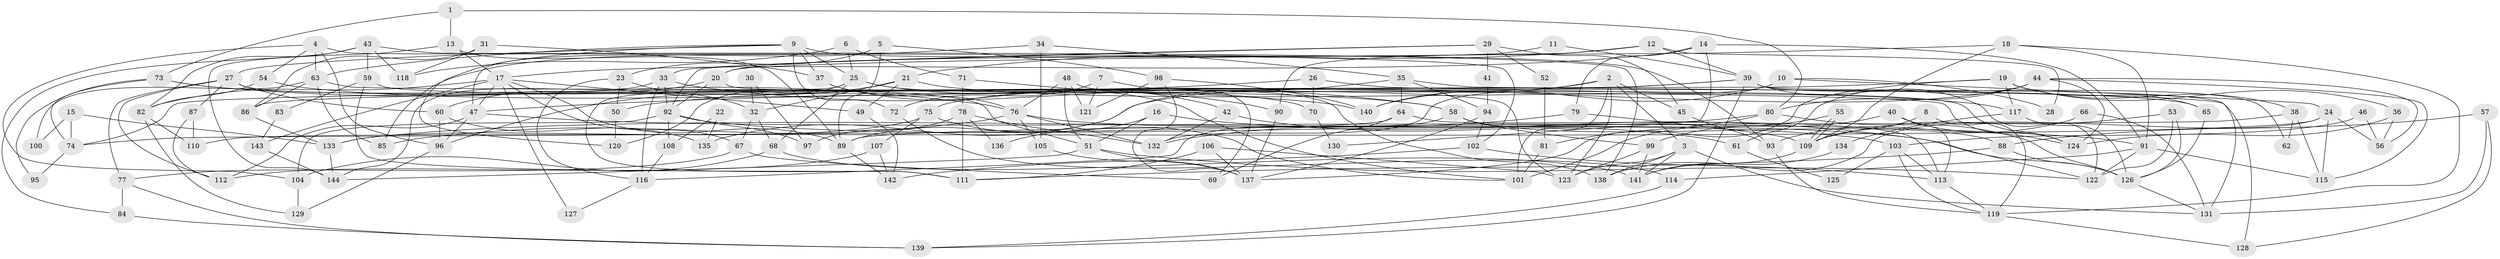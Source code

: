 // Generated by graph-tools (version 1.1) at 2025/36/03/09/25 02:36:08]
// undirected, 144 vertices, 288 edges
graph export_dot {
graph [start="1"]
  node [color=gray90,style=filled];
  1;
  2;
  3;
  4;
  5;
  6;
  7;
  8;
  9;
  10;
  11;
  12;
  13;
  14;
  15;
  16;
  17;
  18;
  19;
  20;
  21;
  22;
  23;
  24;
  25;
  26;
  27;
  28;
  29;
  30;
  31;
  32;
  33;
  34;
  35;
  36;
  37;
  38;
  39;
  40;
  41;
  42;
  43;
  44;
  45;
  46;
  47;
  48;
  49;
  50;
  51;
  52;
  53;
  54;
  55;
  56;
  57;
  58;
  59;
  60;
  61;
  62;
  63;
  64;
  65;
  66;
  67;
  68;
  69;
  70;
  71;
  72;
  73;
  74;
  75;
  76;
  77;
  78;
  79;
  80;
  81;
  82;
  83;
  84;
  85;
  86;
  87;
  88;
  89;
  90;
  91;
  92;
  93;
  94;
  95;
  96;
  97;
  98;
  99;
  100;
  101;
  102;
  103;
  104;
  105;
  106;
  107;
  108;
  109;
  110;
  111;
  112;
  113;
  114;
  115;
  116;
  117;
  118;
  119;
  120;
  121;
  122;
  123;
  124;
  125;
  126;
  127;
  128;
  129;
  130;
  131;
  132;
  133;
  134;
  135;
  136;
  137;
  138;
  139;
  140;
  141;
  142;
  143;
  144;
  1 -- 73;
  1 -- 80;
  1 -- 13;
  2 -- 3;
  2 -- 101;
  2 -- 45;
  2 -- 75;
  2 -- 123;
  2 -- 140;
  3 -- 123;
  3 -- 138;
  3 -- 131;
  3 -- 141;
  4 -- 63;
  4 -- 102;
  4 -- 54;
  4 -- 96;
  4 -- 104;
  5 -- 89;
  5 -- 98;
  5 -- 23;
  5 -- 47;
  6 -- 25;
  6 -- 71;
  6 -- 118;
  7 -- 72;
  7 -- 121;
  7 -- 138;
  8 -- 119;
  8 -- 109;
  9 -- 27;
  9 -- 63;
  9 -- 25;
  9 -- 37;
  9 -- 72;
  9 -- 93;
  9 -- 120;
  10 -- 132;
  10 -- 140;
  10 -- 24;
  10 -- 28;
  11 -- 20;
  11 -- 39;
  12 -- 21;
  12 -- 39;
  12 -- 28;
  12 -- 90;
  13 -- 17;
  13 -- 89;
  13 -- 144;
  14 -- 91;
  14 -- 17;
  14 -- 79;
  14 -- 130;
  15 -- 74;
  15 -- 133;
  15 -- 100;
  16 -- 51;
  16 -- 122;
  16 -- 136;
  17 -- 47;
  17 -- 67;
  17 -- 49;
  17 -- 82;
  17 -- 89;
  17 -- 127;
  17 -- 143;
  18 -- 119;
  18 -- 109;
  18 -- 20;
  18 -- 91;
  19 -- 36;
  19 -- 137;
  19 -- 38;
  19 -- 65;
  19 -- 74;
  19 -- 117;
  20 -- 92;
  20 -- 60;
  20 -- 123;
  21 -- 117;
  21 -- 96;
  21 -- 32;
  21 -- 49;
  22 -- 108;
  22 -- 135;
  23 -- 32;
  23 -- 50;
  23 -- 116;
  24 -- 115;
  24 -- 56;
  24 -- 110;
  24 -- 141;
  25 -- 111;
  25 -- 42;
  25 -- 68;
  25 -- 70;
  25 -- 120;
  26 -- 65;
  26 -- 47;
  26 -- 70;
  27 -- 87;
  27 -- 60;
  27 -- 51;
  27 -- 77;
  27 -- 112;
  29 -- 92;
  29 -- 33;
  29 -- 41;
  29 -- 45;
  29 -- 52;
  30 -- 97;
  30 -- 32;
  31 -- 37;
  31 -- 86;
  31 -- 118;
  32 -- 68;
  32 -- 67;
  33 -- 58;
  33 -- 144;
  33 -- 92;
  33 -- 116;
  34 -- 35;
  34 -- 85;
  34 -- 105;
  35 -- 128;
  35 -- 89;
  35 -- 64;
  35 -- 94;
  36 -- 124;
  36 -- 56;
  37 -- 76;
  37 -- 101;
  38 -- 89;
  38 -- 62;
  38 -- 115;
  39 -- 122;
  39 -- 50;
  39 -- 62;
  39 -- 86;
  39 -- 131;
  39 -- 139;
  40 -- 124;
  40 -- 99;
  40 -- 113;
  41 -- 94;
  42 -- 132;
  42 -- 61;
  43 -- 82;
  43 -- 118;
  43 -- 59;
  43 -- 84;
  43 -- 138;
  44 -- 80;
  44 -- 115;
  44 -- 56;
  44 -- 61;
  44 -- 124;
  44 -- 135;
  45 -- 93;
  46 -- 56;
  46 -- 103;
  47 -- 96;
  47 -- 91;
  47 -- 112;
  48 -- 51;
  48 -- 69;
  48 -- 76;
  48 -- 121;
  49 -- 142;
  50 -- 120;
  51 -- 122;
  51 -- 137;
  51 -- 144;
  52 -- 81;
  53 -- 109;
  53 -- 126;
  53 -- 122;
  54 -- 58;
  54 -- 82;
  55 -- 101;
  55 -- 109;
  55 -- 109;
  57 -- 131;
  57 -- 88;
  57 -- 128;
  58 -- 99;
  58 -- 116;
  58 -- 88;
  59 -- 111;
  59 -- 83;
  59 -- 124;
  60 -- 96;
  60 -- 135;
  61 -- 125;
  63 -- 124;
  63 -- 86;
  63 -- 85;
  63 -- 100;
  64 -- 113;
  64 -- 69;
  64 -- 74;
  65 -- 126;
  66 -- 93;
  66 -- 131;
  67 -- 77;
  67 -- 69;
  68 -- 141;
  68 -- 104;
  70 -- 130;
  71 -- 78;
  71 -- 90;
  72 -- 114;
  73 -- 74;
  73 -- 76;
  73 -- 95;
  73 -- 140;
  74 -- 95;
  75 -- 107;
  75 -- 101;
  75 -- 133;
  76 -- 105;
  76 -- 85;
  76 -- 126;
  76 -- 132;
  77 -- 139;
  77 -- 84;
  78 -- 132;
  78 -- 111;
  78 -- 97;
  78 -- 136;
  79 -- 109;
  79 -- 132;
  80 -- 133;
  80 -- 126;
  80 -- 81;
  81 -- 101;
  82 -- 110;
  82 -- 129;
  83 -- 143;
  84 -- 139;
  86 -- 133;
  87 -- 110;
  87 -- 112;
  88 -- 126;
  88 -- 111;
  89 -- 142;
  90 -- 137;
  91 -- 114;
  91 -- 115;
  91 -- 122;
  92 -- 104;
  92 -- 97;
  92 -- 103;
  92 -- 108;
  93 -- 119;
  94 -- 102;
  94 -- 137;
  96 -- 129;
  98 -- 137;
  98 -- 140;
  98 -- 121;
  99 -- 141;
  99 -- 123;
  102 -- 113;
  102 -- 142;
  103 -- 113;
  103 -- 119;
  103 -- 125;
  104 -- 129;
  105 -- 137;
  106 -- 137;
  106 -- 123;
  106 -- 111;
  107 -- 112;
  107 -- 142;
  108 -- 116;
  109 -- 141;
  113 -- 119;
  114 -- 139;
  116 -- 127;
  117 -- 126;
  117 -- 134;
  119 -- 128;
  126 -- 131;
  133 -- 144;
  134 -- 138;
  143 -- 144;
}
